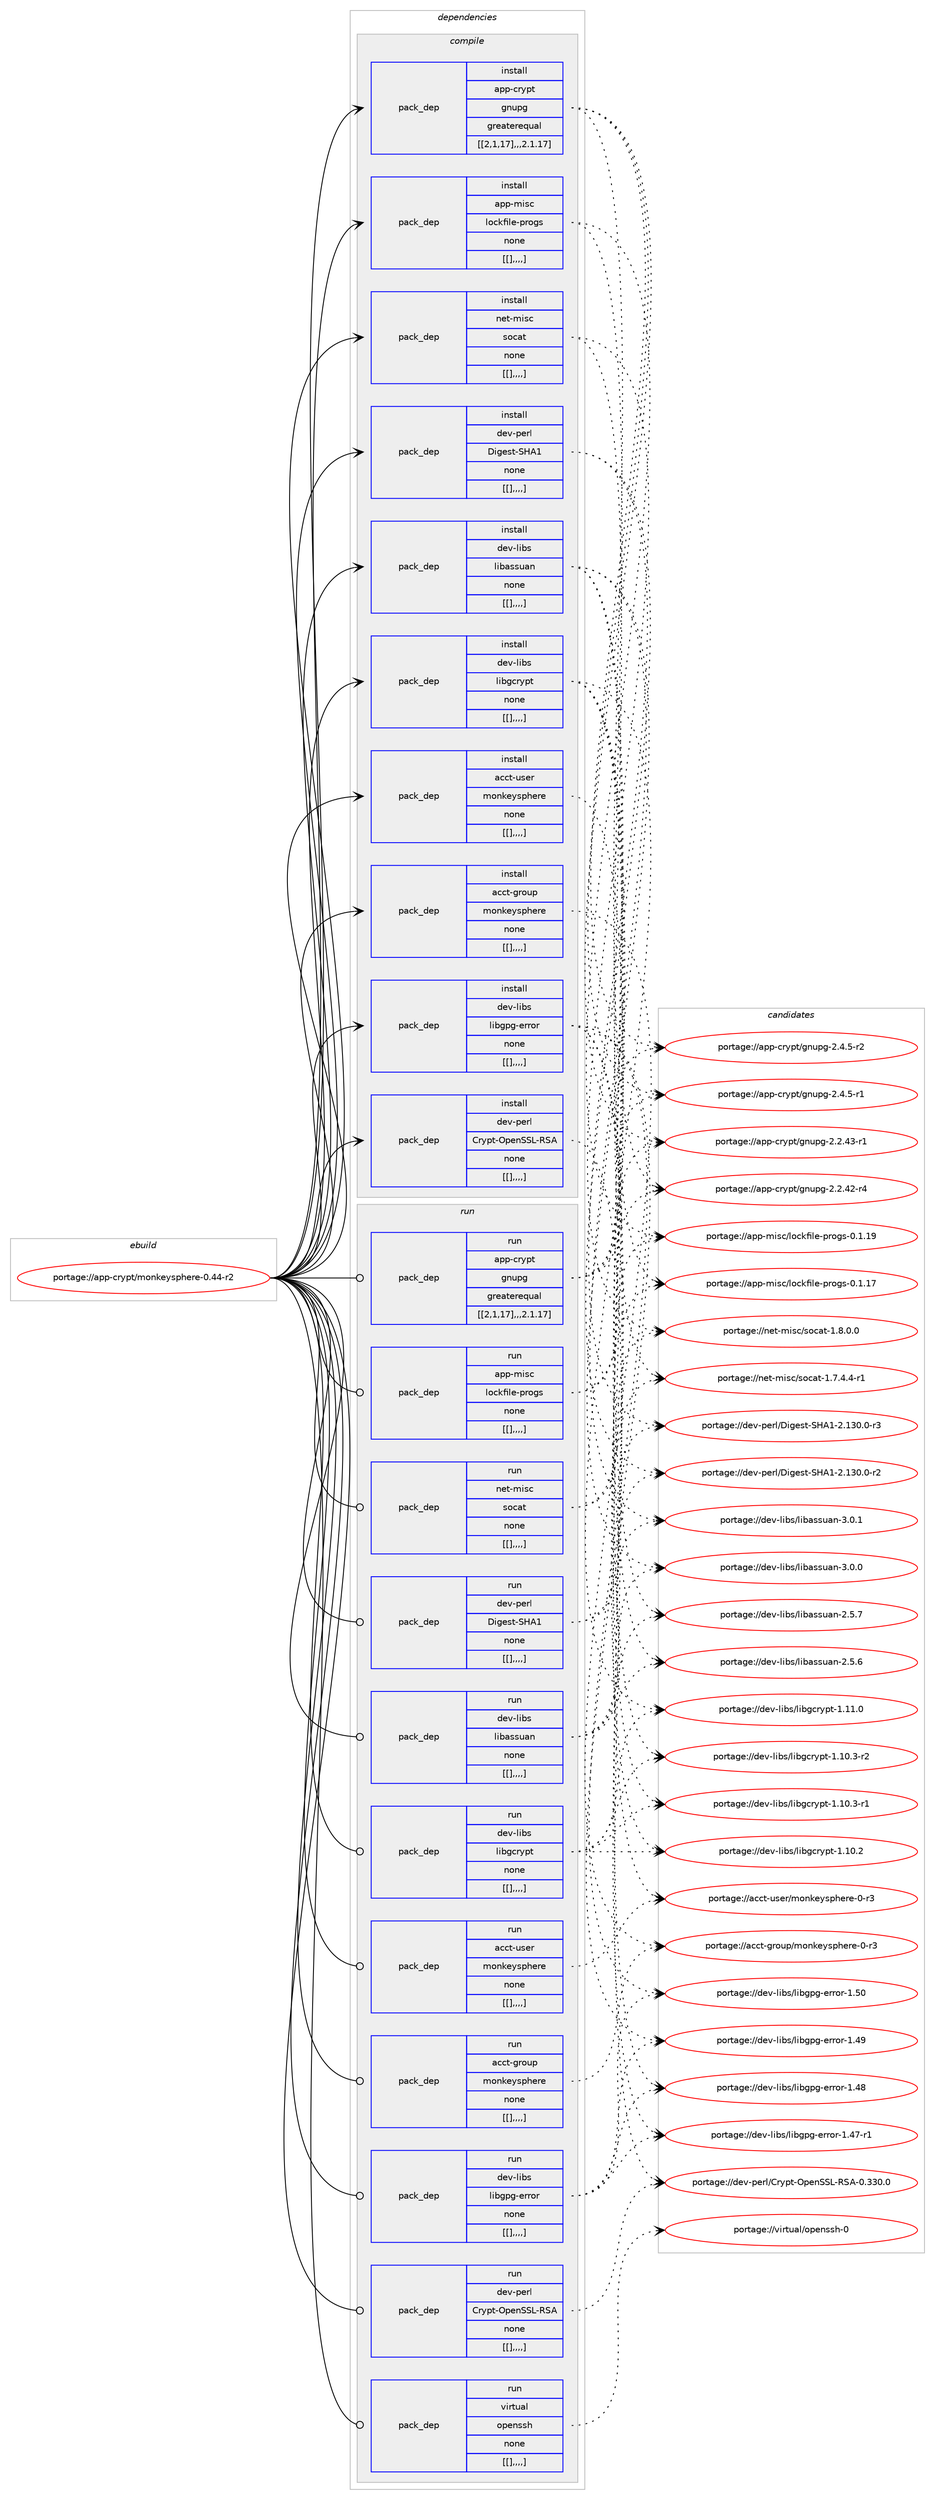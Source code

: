 digraph prolog {

# *************
# Graph options
# *************

newrank=true;
concentrate=true;
compound=true;
graph [rankdir=LR,fontname=Helvetica,fontsize=10,ranksep=1.5];#, ranksep=2.5, nodesep=0.2];
edge  [arrowhead=vee];
node  [fontname=Helvetica,fontsize=10];

# **********
# The ebuild
# **********

subgraph cluster_leftcol {
color=gray;
label=<<i>ebuild</i>>;
id [label="portage://app-crypt/monkeysphere-0.44-r2", color=red, width=4, href="../app-crypt/monkeysphere-0.44-r2.svg"];
}

# ****************
# The dependencies
# ****************

subgraph cluster_midcol {
color=gray;
label=<<i>dependencies</i>>;
subgraph cluster_compile {
fillcolor="#eeeeee";
style=filled;
label=<<i>compile</i>>;
subgraph pack10004 {
dependency13846 [label=<<TABLE BORDER="0" CELLBORDER="1" CELLSPACING="0" CELLPADDING="4" WIDTH="220"><TR><TD ROWSPAN="6" CELLPADDING="30">pack_dep</TD></TR><TR><TD WIDTH="110">install</TD></TR><TR><TD>acct-group</TD></TR><TR><TD>monkeysphere</TD></TR><TR><TD>none</TD></TR><TR><TD>[[],,,,]</TD></TR></TABLE>>, shape=none, color=blue];
}
id:e -> dependency13846:w [weight=20,style="solid",arrowhead="vee"];
subgraph pack10005 {
dependency13847 [label=<<TABLE BORDER="0" CELLBORDER="1" CELLSPACING="0" CELLPADDING="4" WIDTH="220"><TR><TD ROWSPAN="6" CELLPADDING="30">pack_dep</TD></TR><TR><TD WIDTH="110">install</TD></TR><TR><TD>acct-user</TD></TR><TR><TD>monkeysphere</TD></TR><TR><TD>none</TD></TR><TR><TD>[[],,,,]</TD></TR></TABLE>>, shape=none, color=blue];
}
id:e -> dependency13847:w [weight=20,style="solid",arrowhead="vee"];
subgraph pack10006 {
dependency13848 [label=<<TABLE BORDER="0" CELLBORDER="1" CELLSPACING="0" CELLPADDING="4" WIDTH="220"><TR><TD ROWSPAN="6" CELLPADDING="30">pack_dep</TD></TR><TR><TD WIDTH="110">install</TD></TR><TR><TD>app-crypt</TD></TR><TR><TD>gnupg</TD></TR><TR><TD>greaterequal</TD></TR><TR><TD>[[2,1,17],,,2.1.17]</TD></TR></TABLE>>, shape=none, color=blue];
}
id:e -> dependency13848:w [weight=20,style="solid",arrowhead="vee"];
subgraph pack10007 {
dependency13849 [label=<<TABLE BORDER="0" CELLBORDER="1" CELLSPACING="0" CELLPADDING="4" WIDTH="220"><TR><TD ROWSPAN="6" CELLPADDING="30">pack_dep</TD></TR><TR><TD WIDTH="110">install</TD></TR><TR><TD>app-misc</TD></TR><TR><TD>lockfile-progs</TD></TR><TR><TD>none</TD></TR><TR><TD>[[],,,,]</TD></TR></TABLE>>, shape=none, color=blue];
}
id:e -> dependency13849:w [weight=20,style="solid",arrowhead="vee"];
subgraph pack10008 {
dependency13850 [label=<<TABLE BORDER="0" CELLBORDER="1" CELLSPACING="0" CELLPADDING="4" WIDTH="220"><TR><TD ROWSPAN="6" CELLPADDING="30">pack_dep</TD></TR><TR><TD WIDTH="110">install</TD></TR><TR><TD>dev-libs</TD></TR><TR><TD>libassuan</TD></TR><TR><TD>none</TD></TR><TR><TD>[[],,,,]</TD></TR></TABLE>>, shape=none, color=blue];
}
id:e -> dependency13850:w [weight=20,style="solid",arrowhead="vee"];
subgraph pack10009 {
dependency13851 [label=<<TABLE BORDER="0" CELLBORDER="1" CELLSPACING="0" CELLPADDING="4" WIDTH="220"><TR><TD ROWSPAN="6" CELLPADDING="30">pack_dep</TD></TR><TR><TD WIDTH="110">install</TD></TR><TR><TD>dev-libs</TD></TR><TR><TD>libgcrypt</TD></TR><TR><TD>none</TD></TR><TR><TD>[[],,,,]</TD></TR></TABLE>>, shape=none, color=blue];
}
id:e -> dependency13851:w [weight=20,style="solid",arrowhead="vee"];
subgraph pack10010 {
dependency13852 [label=<<TABLE BORDER="0" CELLBORDER="1" CELLSPACING="0" CELLPADDING="4" WIDTH="220"><TR><TD ROWSPAN="6" CELLPADDING="30">pack_dep</TD></TR><TR><TD WIDTH="110">install</TD></TR><TR><TD>dev-libs</TD></TR><TR><TD>libgpg-error</TD></TR><TR><TD>none</TD></TR><TR><TD>[[],,,,]</TD></TR></TABLE>>, shape=none, color=blue];
}
id:e -> dependency13852:w [weight=20,style="solid",arrowhead="vee"];
subgraph pack10011 {
dependency13853 [label=<<TABLE BORDER="0" CELLBORDER="1" CELLSPACING="0" CELLPADDING="4" WIDTH="220"><TR><TD ROWSPAN="6" CELLPADDING="30">pack_dep</TD></TR><TR><TD WIDTH="110">install</TD></TR><TR><TD>dev-perl</TD></TR><TR><TD>Crypt-OpenSSL-RSA</TD></TR><TR><TD>none</TD></TR><TR><TD>[[],,,,]</TD></TR></TABLE>>, shape=none, color=blue];
}
id:e -> dependency13853:w [weight=20,style="solid",arrowhead="vee"];
subgraph pack10012 {
dependency13854 [label=<<TABLE BORDER="0" CELLBORDER="1" CELLSPACING="0" CELLPADDING="4" WIDTH="220"><TR><TD ROWSPAN="6" CELLPADDING="30">pack_dep</TD></TR><TR><TD WIDTH="110">install</TD></TR><TR><TD>dev-perl</TD></TR><TR><TD>Digest-SHA1</TD></TR><TR><TD>none</TD></TR><TR><TD>[[],,,,]</TD></TR></TABLE>>, shape=none, color=blue];
}
id:e -> dependency13854:w [weight=20,style="solid",arrowhead="vee"];
subgraph pack10013 {
dependency13855 [label=<<TABLE BORDER="0" CELLBORDER="1" CELLSPACING="0" CELLPADDING="4" WIDTH="220"><TR><TD ROWSPAN="6" CELLPADDING="30">pack_dep</TD></TR><TR><TD WIDTH="110">install</TD></TR><TR><TD>net-misc</TD></TR><TR><TD>socat</TD></TR><TR><TD>none</TD></TR><TR><TD>[[],,,,]</TD></TR></TABLE>>, shape=none, color=blue];
}
id:e -> dependency13855:w [weight=20,style="solid",arrowhead="vee"];
}
subgraph cluster_compileandrun {
fillcolor="#eeeeee";
style=filled;
label=<<i>compile and run</i>>;
}
subgraph cluster_run {
fillcolor="#eeeeee";
style=filled;
label=<<i>run</i>>;
subgraph pack10014 {
dependency13856 [label=<<TABLE BORDER="0" CELLBORDER="1" CELLSPACING="0" CELLPADDING="4" WIDTH="220"><TR><TD ROWSPAN="6" CELLPADDING="30">pack_dep</TD></TR><TR><TD WIDTH="110">run</TD></TR><TR><TD>acct-group</TD></TR><TR><TD>monkeysphere</TD></TR><TR><TD>none</TD></TR><TR><TD>[[],,,,]</TD></TR></TABLE>>, shape=none, color=blue];
}
id:e -> dependency13856:w [weight=20,style="solid",arrowhead="odot"];
subgraph pack10015 {
dependency13857 [label=<<TABLE BORDER="0" CELLBORDER="1" CELLSPACING="0" CELLPADDING="4" WIDTH="220"><TR><TD ROWSPAN="6" CELLPADDING="30">pack_dep</TD></TR><TR><TD WIDTH="110">run</TD></TR><TR><TD>acct-user</TD></TR><TR><TD>monkeysphere</TD></TR><TR><TD>none</TD></TR><TR><TD>[[],,,,]</TD></TR></TABLE>>, shape=none, color=blue];
}
id:e -> dependency13857:w [weight=20,style="solid",arrowhead="odot"];
subgraph pack10016 {
dependency13858 [label=<<TABLE BORDER="0" CELLBORDER="1" CELLSPACING="0" CELLPADDING="4" WIDTH="220"><TR><TD ROWSPAN="6" CELLPADDING="30">pack_dep</TD></TR><TR><TD WIDTH="110">run</TD></TR><TR><TD>app-crypt</TD></TR><TR><TD>gnupg</TD></TR><TR><TD>greaterequal</TD></TR><TR><TD>[[2,1,17],,,2.1.17]</TD></TR></TABLE>>, shape=none, color=blue];
}
id:e -> dependency13858:w [weight=20,style="solid",arrowhead="odot"];
subgraph pack10017 {
dependency13859 [label=<<TABLE BORDER="0" CELLBORDER="1" CELLSPACING="0" CELLPADDING="4" WIDTH="220"><TR><TD ROWSPAN="6" CELLPADDING="30">pack_dep</TD></TR><TR><TD WIDTH="110">run</TD></TR><TR><TD>app-misc</TD></TR><TR><TD>lockfile-progs</TD></TR><TR><TD>none</TD></TR><TR><TD>[[],,,,]</TD></TR></TABLE>>, shape=none, color=blue];
}
id:e -> dependency13859:w [weight=20,style="solid",arrowhead="odot"];
subgraph pack10018 {
dependency13860 [label=<<TABLE BORDER="0" CELLBORDER="1" CELLSPACING="0" CELLPADDING="4" WIDTH="220"><TR><TD ROWSPAN="6" CELLPADDING="30">pack_dep</TD></TR><TR><TD WIDTH="110">run</TD></TR><TR><TD>dev-libs</TD></TR><TR><TD>libassuan</TD></TR><TR><TD>none</TD></TR><TR><TD>[[],,,,]</TD></TR></TABLE>>, shape=none, color=blue];
}
id:e -> dependency13860:w [weight=20,style="solid",arrowhead="odot"];
subgraph pack10019 {
dependency13861 [label=<<TABLE BORDER="0" CELLBORDER="1" CELLSPACING="0" CELLPADDING="4" WIDTH="220"><TR><TD ROWSPAN="6" CELLPADDING="30">pack_dep</TD></TR><TR><TD WIDTH="110">run</TD></TR><TR><TD>dev-libs</TD></TR><TR><TD>libgcrypt</TD></TR><TR><TD>none</TD></TR><TR><TD>[[],,,,]</TD></TR></TABLE>>, shape=none, color=blue];
}
id:e -> dependency13861:w [weight=20,style="solid",arrowhead="odot"];
subgraph pack10020 {
dependency13862 [label=<<TABLE BORDER="0" CELLBORDER="1" CELLSPACING="0" CELLPADDING="4" WIDTH="220"><TR><TD ROWSPAN="6" CELLPADDING="30">pack_dep</TD></TR><TR><TD WIDTH="110">run</TD></TR><TR><TD>dev-libs</TD></TR><TR><TD>libgpg-error</TD></TR><TR><TD>none</TD></TR><TR><TD>[[],,,,]</TD></TR></TABLE>>, shape=none, color=blue];
}
id:e -> dependency13862:w [weight=20,style="solid",arrowhead="odot"];
subgraph pack10021 {
dependency13863 [label=<<TABLE BORDER="0" CELLBORDER="1" CELLSPACING="0" CELLPADDING="4" WIDTH="220"><TR><TD ROWSPAN="6" CELLPADDING="30">pack_dep</TD></TR><TR><TD WIDTH="110">run</TD></TR><TR><TD>dev-perl</TD></TR><TR><TD>Crypt-OpenSSL-RSA</TD></TR><TR><TD>none</TD></TR><TR><TD>[[],,,,]</TD></TR></TABLE>>, shape=none, color=blue];
}
id:e -> dependency13863:w [weight=20,style="solid",arrowhead="odot"];
subgraph pack10022 {
dependency13864 [label=<<TABLE BORDER="0" CELLBORDER="1" CELLSPACING="0" CELLPADDING="4" WIDTH="220"><TR><TD ROWSPAN="6" CELLPADDING="30">pack_dep</TD></TR><TR><TD WIDTH="110">run</TD></TR><TR><TD>dev-perl</TD></TR><TR><TD>Digest-SHA1</TD></TR><TR><TD>none</TD></TR><TR><TD>[[],,,,]</TD></TR></TABLE>>, shape=none, color=blue];
}
id:e -> dependency13864:w [weight=20,style="solid",arrowhead="odot"];
subgraph pack10023 {
dependency13865 [label=<<TABLE BORDER="0" CELLBORDER="1" CELLSPACING="0" CELLPADDING="4" WIDTH="220"><TR><TD ROWSPAN="6" CELLPADDING="30">pack_dep</TD></TR><TR><TD WIDTH="110">run</TD></TR><TR><TD>net-misc</TD></TR><TR><TD>socat</TD></TR><TR><TD>none</TD></TR><TR><TD>[[],,,,]</TD></TR></TABLE>>, shape=none, color=blue];
}
id:e -> dependency13865:w [weight=20,style="solid",arrowhead="odot"];
subgraph pack10024 {
dependency13866 [label=<<TABLE BORDER="0" CELLBORDER="1" CELLSPACING="0" CELLPADDING="4" WIDTH="220"><TR><TD ROWSPAN="6" CELLPADDING="30">pack_dep</TD></TR><TR><TD WIDTH="110">run</TD></TR><TR><TD>virtual</TD></TR><TR><TD>openssh</TD></TR><TR><TD>none</TD></TR><TR><TD>[[],,,,]</TD></TR></TABLE>>, shape=none, color=blue];
}
id:e -> dependency13866:w [weight=20,style="solid",arrowhead="odot"];
}
}

# **************
# The candidates
# **************

subgraph cluster_choices {
rank=same;
color=gray;
label=<<i>candidates</i>>;

subgraph choice10004 {
color=black;
nodesep=1;
choice979999116451031141111171124710911111010710112111511210410111410145484511451 [label="portage://acct-group/monkeysphere-0-r3", color=red, width=4,href="../acct-group/monkeysphere-0-r3.svg"];
dependency13846:e -> choice979999116451031141111171124710911111010710112111511210410111410145484511451:w [style=dotted,weight="100"];
}
subgraph choice10005 {
color=black;
nodesep=1;
choice979999116451171151011144710911111010710112111511210410111410145484511451 [label="portage://acct-user/monkeysphere-0-r3", color=red, width=4,href="../acct-user/monkeysphere-0-r3.svg"];
dependency13847:e -> choice979999116451171151011144710911111010710112111511210410111410145484511451:w [style=dotted,weight="100"];
}
subgraph choice10006 {
color=black;
nodesep=1;
choice971121124599114121112116471031101171121034550465246534511450 [label="portage://app-crypt/gnupg-2.4.5-r2", color=red, width=4,href="../app-crypt/gnupg-2.4.5-r2.svg"];
choice971121124599114121112116471031101171121034550465246534511449 [label="portage://app-crypt/gnupg-2.4.5-r1", color=red, width=4,href="../app-crypt/gnupg-2.4.5-r1.svg"];
choice97112112459911412111211647103110117112103455046504652514511449 [label="portage://app-crypt/gnupg-2.2.43-r1", color=red, width=4,href="../app-crypt/gnupg-2.2.43-r1.svg"];
choice97112112459911412111211647103110117112103455046504652504511452 [label="portage://app-crypt/gnupg-2.2.42-r4", color=red, width=4,href="../app-crypt/gnupg-2.2.42-r4.svg"];
dependency13848:e -> choice971121124599114121112116471031101171121034550465246534511450:w [style=dotted,weight="100"];
dependency13848:e -> choice971121124599114121112116471031101171121034550465246534511449:w [style=dotted,weight="100"];
dependency13848:e -> choice97112112459911412111211647103110117112103455046504652514511449:w [style=dotted,weight="100"];
dependency13848:e -> choice97112112459911412111211647103110117112103455046504652504511452:w [style=dotted,weight="100"];
}
subgraph choice10007 {
color=black;
nodesep=1;
choice97112112451091051159947108111991071021051081014511211411110311545484649464957 [label="portage://app-misc/lockfile-progs-0.1.19", color=red, width=4,href="../app-misc/lockfile-progs-0.1.19.svg"];
choice97112112451091051159947108111991071021051081014511211411110311545484649464955 [label="portage://app-misc/lockfile-progs-0.1.17", color=red, width=4,href="../app-misc/lockfile-progs-0.1.17.svg"];
dependency13849:e -> choice97112112451091051159947108111991071021051081014511211411110311545484649464957:w [style=dotted,weight="100"];
dependency13849:e -> choice97112112451091051159947108111991071021051081014511211411110311545484649464955:w [style=dotted,weight="100"];
}
subgraph choice10008 {
color=black;
nodesep=1;
choice100101118451081059811547108105989711511511797110455146484649 [label="portage://dev-libs/libassuan-3.0.1", color=red, width=4,href="../dev-libs/libassuan-3.0.1.svg"];
choice100101118451081059811547108105989711511511797110455146484648 [label="portage://dev-libs/libassuan-3.0.0", color=red, width=4,href="../dev-libs/libassuan-3.0.0.svg"];
choice100101118451081059811547108105989711511511797110455046534655 [label="portage://dev-libs/libassuan-2.5.7", color=red, width=4,href="../dev-libs/libassuan-2.5.7.svg"];
choice100101118451081059811547108105989711511511797110455046534654 [label="portage://dev-libs/libassuan-2.5.6", color=red, width=4,href="../dev-libs/libassuan-2.5.6.svg"];
dependency13850:e -> choice100101118451081059811547108105989711511511797110455146484649:w [style=dotted,weight="100"];
dependency13850:e -> choice100101118451081059811547108105989711511511797110455146484648:w [style=dotted,weight="100"];
dependency13850:e -> choice100101118451081059811547108105989711511511797110455046534655:w [style=dotted,weight="100"];
dependency13850:e -> choice100101118451081059811547108105989711511511797110455046534654:w [style=dotted,weight="100"];
}
subgraph choice10009 {
color=black;
nodesep=1;
choice100101118451081059811547108105981039911412111211645494649494648 [label="portage://dev-libs/libgcrypt-1.11.0", color=red, width=4,href="../dev-libs/libgcrypt-1.11.0.svg"];
choice1001011184510810598115471081059810399114121112116454946494846514511450 [label="portage://dev-libs/libgcrypt-1.10.3-r2", color=red, width=4,href="../dev-libs/libgcrypt-1.10.3-r2.svg"];
choice1001011184510810598115471081059810399114121112116454946494846514511449 [label="portage://dev-libs/libgcrypt-1.10.3-r1", color=red, width=4,href="../dev-libs/libgcrypt-1.10.3-r1.svg"];
choice100101118451081059811547108105981039911412111211645494649484650 [label="portage://dev-libs/libgcrypt-1.10.2", color=red, width=4,href="../dev-libs/libgcrypt-1.10.2.svg"];
dependency13851:e -> choice100101118451081059811547108105981039911412111211645494649494648:w [style=dotted,weight="100"];
dependency13851:e -> choice1001011184510810598115471081059810399114121112116454946494846514511450:w [style=dotted,weight="100"];
dependency13851:e -> choice1001011184510810598115471081059810399114121112116454946494846514511449:w [style=dotted,weight="100"];
dependency13851:e -> choice100101118451081059811547108105981039911412111211645494649484650:w [style=dotted,weight="100"];
}
subgraph choice10010 {
color=black;
nodesep=1;
choice10010111845108105981154710810598103112103451011141141111144549465348 [label="portage://dev-libs/libgpg-error-1.50", color=red, width=4,href="../dev-libs/libgpg-error-1.50.svg"];
choice10010111845108105981154710810598103112103451011141141111144549465257 [label="portage://dev-libs/libgpg-error-1.49", color=red, width=4,href="../dev-libs/libgpg-error-1.49.svg"];
choice10010111845108105981154710810598103112103451011141141111144549465256 [label="portage://dev-libs/libgpg-error-1.48", color=red, width=4,href="../dev-libs/libgpg-error-1.48.svg"];
choice100101118451081059811547108105981031121034510111411411111445494652554511449 [label="portage://dev-libs/libgpg-error-1.47-r1", color=red, width=4,href="../dev-libs/libgpg-error-1.47-r1.svg"];
dependency13852:e -> choice10010111845108105981154710810598103112103451011141141111144549465348:w [style=dotted,weight="100"];
dependency13852:e -> choice10010111845108105981154710810598103112103451011141141111144549465257:w [style=dotted,weight="100"];
dependency13852:e -> choice10010111845108105981154710810598103112103451011141141111144549465256:w [style=dotted,weight="100"];
dependency13852:e -> choice100101118451081059811547108105981031121034510111411411111445494652554511449:w [style=dotted,weight="100"];
}
subgraph choice10011 {
color=black;
nodesep=1;
choice1001011184511210111410847671141211121164579112101110838376458283654548465151484648 [label="portage://dev-perl/Crypt-OpenSSL-RSA-0.330.0", color=red, width=4,href="../dev-perl/Crypt-OpenSSL-RSA-0.330.0.svg"];
dependency13853:e -> choice1001011184511210111410847671141211121164579112101110838376458283654548465151484648:w [style=dotted,weight="100"];
}
subgraph choice10012 {
color=black;
nodesep=1;
choice100101118451121011141084768105103101115116458372654945504649514846484511451 [label="portage://dev-perl/Digest-SHA1-2.130.0-r3", color=red, width=4,href="../dev-perl/Digest-SHA1-2.130.0-r3.svg"];
choice100101118451121011141084768105103101115116458372654945504649514846484511450 [label="portage://dev-perl/Digest-SHA1-2.130.0-r2", color=red, width=4,href="../dev-perl/Digest-SHA1-2.130.0-r2.svg"];
dependency13854:e -> choice100101118451121011141084768105103101115116458372654945504649514846484511451:w [style=dotted,weight="100"];
dependency13854:e -> choice100101118451121011141084768105103101115116458372654945504649514846484511450:w [style=dotted,weight="100"];
}
subgraph choice10013 {
color=black;
nodesep=1;
choice11010111645109105115994711511199971164549465646484648 [label="portage://net-misc/socat-1.8.0.0", color=red, width=4,href="../net-misc/socat-1.8.0.0.svg"];
choice110101116451091051159947115111999711645494655465246524511449 [label="portage://net-misc/socat-1.7.4.4-r1", color=red, width=4,href="../net-misc/socat-1.7.4.4-r1.svg"];
dependency13855:e -> choice11010111645109105115994711511199971164549465646484648:w [style=dotted,weight="100"];
dependency13855:e -> choice110101116451091051159947115111999711645494655465246524511449:w [style=dotted,weight="100"];
}
subgraph choice10014 {
color=black;
nodesep=1;
choice979999116451031141111171124710911111010710112111511210410111410145484511451 [label="portage://acct-group/monkeysphere-0-r3", color=red, width=4,href="../acct-group/monkeysphere-0-r3.svg"];
dependency13856:e -> choice979999116451031141111171124710911111010710112111511210410111410145484511451:w [style=dotted,weight="100"];
}
subgraph choice10015 {
color=black;
nodesep=1;
choice979999116451171151011144710911111010710112111511210410111410145484511451 [label="portage://acct-user/monkeysphere-0-r3", color=red, width=4,href="../acct-user/monkeysphere-0-r3.svg"];
dependency13857:e -> choice979999116451171151011144710911111010710112111511210410111410145484511451:w [style=dotted,weight="100"];
}
subgraph choice10016 {
color=black;
nodesep=1;
choice971121124599114121112116471031101171121034550465246534511450 [label="portage://app-crypt/gnupg-2.4.5-r2", color=red, width=4,href="../app-crypt/gnupg-2.4.5-r2.svg"];
choice971121124599114121112116471031101171121034550465246534511449 [label="portage://app-crypt/gnupg-2.4.5-r1", color=red, width=4,href="../app-crypt/gnupg-2.4.5-r1.svg"];
choice97112112459911412111211647103110117112103455046504652514511449 [label="portage://app-crypt/gnupg-2.2.43-r1", color=red, width=4,href="../app-crypt/gnupg-2.2.43-r1.svg"];
choice97112112459911412111211647103110117112103455046504652504511452 [label="portage://app-crypt/gnupg-2.2.42-r4", color=red, width=4,href="../app-crypt/gnupg-2.2.42-r4.svg"];
dependency13858:e -> choice971121124599114121112116471031101171121034550465246534511450:w [style=dotted,weight="100"];
dependency13858:e -> choice971121124599114121112116471031101171121034550465246534511449:w [style=dotted,weight="100"];
dependency13858:e -> choice97112112459911412111211647103110117112103455046504652514511449:w [style=dotted,weight="100"];
dependency13858:e -> choice97112112459911412111211647103110117112103455046504652504511452:w [style=dotted,weight="100"];
}
subgraph choice10017 {
color=black;
nodesep=1;
choice97112112451091051159947108111991071021051081014511211411110311545484649464957 [label="portage://app-misc/lockfile-progs-0.1.19", color=red, width=4,href="../app-misc/lockfile-progs-0.1.19.svg"];
choice97112112451091051159947108111991071021051081014511211411110311545484649464955 [label="portage://app-misc/lockfile-progs-0.1.17", color=red, width=4,href="../app-misc/lockfile-progs-0.1.17.svg"];
dependency13859:e -> choice97112112451091051159947108111991071021051081014511211411110311545484649464957:w [style=dotted,weight="100"];
dependency13859:e -> choice97112112451091051159947108111991071021051081014511211411110311545484649464955:w [style=dotted,weight="100"];
}
subgraph choice10018 {
color=black;
nodesep=1;
choice100101118451081059811547108105989711511511797110455146484649 [label="portage://dev-libs/libassuan-3.0.1", color=red, width=4,href="../dev-libs/libassuan-3.0.1.svg"];
choice100101118451081059811547108105989711511511797110455146484648 [label="portage://dev-libs/libassuan-3.0.0", color=red, width=4,href="../dev-libs/libassuan-3.0.0.svg"];
choice100101118451081059811547108105989711511511797110455046534655 [label="portage://dev-libs/libassuan-2.5.7", color=red, width=4,href="../dev-libs/libassuan-2.5.7.svg"];
choice100101118451081059811547108105989711511511797110455046534654 [label="portage://dev-libs/libassuan-2.5.6", color=red, width=4,href="../dev-libs/libassuan-2.5.6.svg"];
dependency13860:e -> choice100101118451081059811547108105989711511511797110455146484649:w [style=dotted,weight="100"];
dependency13860:e -> choice100101118451081059811547108105989711511511797110455146484648:w [style=dotted,weight="100"];
dependency13860:e -> choice100101118451081059811547108105989711511511797110455046534655:w [style=dotted,weight="100"];
dependency13860:e -> choice100101118451081059811547108105989711511511797110455046534654:w [style=dotted,weight="100"];
}
subgraph choice10019 {
color=black;
nodesep=1;
choice100101118451081059811547108105981039911412111211645494649494648 [label="portage://dev-libs/libgcrypt-1.11.0", color=red, width=4,href="../dev-libs/libgcrypt-1.11.0.svg"];
choice1001011184510810598115471081059810399114121112116454946494846514511450 [label="portage://dev-libs/libgcrypt-1.10.3-r2", color=red, width=4,href="../dev-libs/libgcrypt-1.10.3-r2.svg"];
choice1001011184510810598115471081059810399114121112116454946494846514511449 [label="portage://dev-libs/libgcrypt-1.10.3-r1", color=red, width=4,href="../dev-libs/libgcrypt-1.10.3-r1.svg"];
choice100101118451081059811547108105981039911412111211645494649484650 [label="portage://dev-libs/libgcrypt-1.10.2", color=red, width=4,href="../dev-libs/libgcrypt-1.10.2.svg"];
dependency13861:e -> choice100101118451081059811547108105981039911412111211645494649494648:w [style=dotted,weight="100"];
dependency13861:e -> choice1001011184510810598115471081059810399114121112116454946494846514511450:w [style=dotted,weight="100"];
dependency13861:e -> choice1001011184510810598115471081059810399114121112116454946494846514511449:w [style=dotted,weight="100"];
dependency13861:e -> choice100101118451081059811547108105981039911412111211645494649484650:w [style=dotted,weight="100"];
}
subgraph choice10020 {
color=black;
nodesep=1;
choice10010111845108105981154710810598103112103451011141141111144549465348 [label="portage://dev-libs/libgpg-error-1.50", color=red, width=4,href="../dev-libs/libgpg-error-1.50.svg"];
choice10010111845108105981154710810598103112103451011141141111144549465257 [label="portage://dev-libs/libgpg-error-1.49", color=red, width=4,href="../dev-libs/libgpg-error-1.49.svg"];
choice10010111845108105981154710810598103112103451011141141111144549465256 [label="portage://dev-libs/libgpg-error-1.48", color=red, width=4,href="../dev-libs/libgpg-error-1.48.svg"];
choice100101118451081059811547108105981031121034510111411411111445494652554511449 [label="portage://dev-libs/libgpg-error-1.47-r1", color=red, width=4,href="../dev-libs/libgpg-error-1.47-r1.svg"];
dependency13862:e -> choice10010111845108105981154710810598103112103451011141141111144549465348:w [style=dotted,weight="100"];
dependency13862:e -> choice10010111845108105981154710810598103112103451011141141111144549465257:w [style=dotted,weight="100"];
dependency13862:e -> choice10010111845108105981154710810598103112103451011141141111144549465256:w [style=dotted,weight="100"];
dependency13862:e -> choice100101118451081059811547108105981031121034510111411411111445494652554511449:w [style=dotted,weight="100"];
}
subgraph choice10021 {
color=black;
nodesep=1;
choice1001011184511210111410847671141211121164579112101110838376458283654548465151484648 [label="portage://dev-perl/Crypt-OpenSSL-RSA-0.330.0", color=red, width=4,href="../dev-perl/Crypt-OpenSSL-RSA-0.330.0.svg"];
dependency13863:e -> choice1001011184511210111410847671141211121164579112101110838376458283654548465151484648:w [style=dotted,weight="100"];
}
subgraph choice10022 {
color=black;
nodesep=1;
choice100101118451121011141084768105103101115116458372654945504649514846484511451 [label="portage://dev-perl/Digest-SHA1-2.130.0-r3", color=red, width=4,href="../dev-perl/Digest-SHA1-2.130.0-r3.svg"];
choice100101118451121011141084768105103101115116458372654945504649514846484511450 [label="portage://dev-perl/Digest-SHA1-2.130.0-r2", color=red, width=4,href="../dev-perl/Digest-SHA1-2.130.0-r2.svg"];
dependency13864:e -> choice100101118451121011141084768105103101115116458372654945504649514846484511451:w [style=dotted,weight="100"];
dependency13864:e -> choice100101118451121011141084768105103101115116458372654945504649514846484511450:w [style=dotted,weight="100"];
}
subgraph choice10023 {
color=black;
nodesep=1;
choice11010111645109105115994711511199971164549465646484648 [label="portage://net-misc/socat-1.8.0.0", color=red, width=4,href="../net-misc/socat-1.8.0.0.svg"];
choice110101116451091051159947115111999711645494655465246524511449 [label="portage://net-misc/socat-1.7.4.4-r1", color=red, width=4,href="../net-misc/socat-1.7.4.4-r1.svg"];
dependency13865:e -> choice11010111645109105115994711511199971164549465646484648:w [style=dotted,weight="100"];
dependency13865:e -> choice110101116451091051159947115111999711645494655465246524511449:w [style=dotted,weight="100"];
}
subgraph choice10024 {
color=black;
nodesep=1;
choice11810511411611797108471111121011101151151044548 [label="portage://virtual/openssh-0", color=red, width=4,href="../virtual/openssh-0.svg"];
dependency13866:e -> choice11810511411611797108471111121011101151151044548:w [style=dotted,weight="100"];
}
}

}
